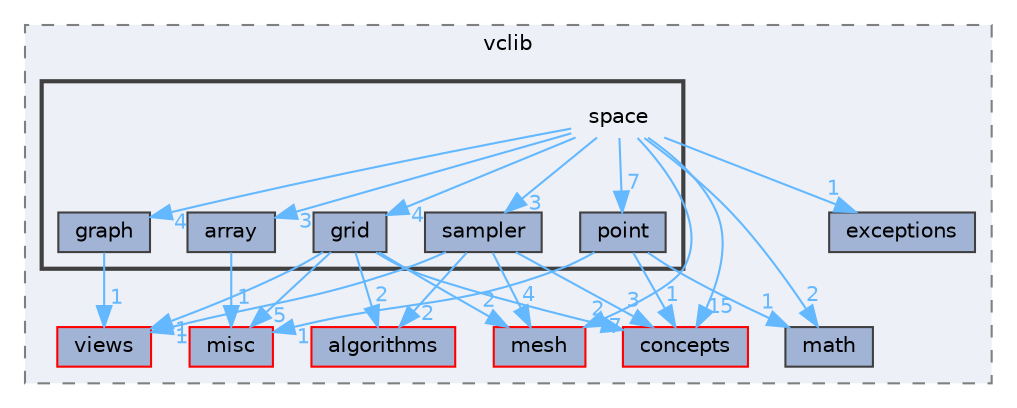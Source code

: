 digraph "/home/runner/work/vclib/vclib/include/vclib/space"
{
 // LATEX_PDF_SIZE
  bgcolor="transparent";
  edge [fontname=Helvetica,fontsize=10,labelfontname=Helvetica,labelfontsize=10];
  node [fontname=Helvetica,fontsize=10,shape=box,height=0.2,width=0.4];
  compound=true
  subgraph clusterdir_d2fdbf172f8ae9790b339bfcb66b3af7 {
    graph [ bgcolor="#edf0f7", pencolor="grey50", label="vclib", fontname=Helvetica,fontsize=10 style="filled,dashed", URL="dir_d2fdbf172f8ae9790b339bfcb66b3af7.html",tooltip=""]
  dir_184ccdea67371fe98b8576ffb8dc8f0b [label="algorithms", fillcolor="#a2b4d6", color="red", style="filled", URL="dir_184ccdea67371fe98b8576ffb8dc8f0b.html",tooltip=""];
  dir_1d5d86545c5ee72848d4833136f0caa9 [label="misc", fillcolor="#a2b4d6", color="red", style="filled", URL="dir_1d5d86545c5ee72848d4833136f0caa9.html",tooltip=""];
  dir_73c7b2964be4f83c14fe98a3a9281ec6 [label="views", fillcolor="#a2b4d6", color="red", style="filled", URL="dir_73c7b2964be4f83c14fe98a3a9281ec6.html",tooltip=""];
  dir_96ccdd9de2e0c21b924c5a2b723ad6a0 [label="math", fillcolor="#a2b4d6", color="grey25", style="filled", URL="dir_96ccdd9de2e0c21b924c5a2b723ad6a0.html",tooltip=""];
  dir_b7cba7c08bd1746e313314f7773d6465 [label="mesh", fillcolor="#a2b4d6", color="red", style="filled", URL="dir_b7cba7c08bd1746e313314f7773d6465.html",tooltip=""];
  dir_d8d31096cdb23314816d0514c2e28657 [label="concepts", fillcolor="#a2b4d6", color="red", style="filled", URL="dir_d8d31096cdb23314816d0514c2e28657.html",tooltip=""];
  dir_faecc92ba3fe640bc81c479e685075f2 [label="exceptions", fillcolor="#a2b4d6", color="grey25", style="filled", URL="dir_faecc92ba3fe640bc81c479e685075f2.html",tooltip=""];
  subgraph clusterdir_f5c67e0d94465501863c6ccee7fad822 {
    graph [ bgcolor="#edf0f7", pencolor="grey25", label="", fontname=Helvetica,fontsize=10 style="filled,bold", URL="dir_f5c67e0d94465501863c6ccee7fad822.html",tooltip=""]
    dir_f5c67e0d94465501863c6ccee7fad822 [shape=plaintext, label="space"];
  dir_b36b78a08ce976f1e5391010b469d3c9 [label="array", fillcolor="#a2b4d6", color="grey25", style="filled", URL="dir_b36b78a08ce976f1e5391010b469d3c9.html",tooltip=""];
  dir_3b9241111c754f934b0c850b9c138b7a [label="graph", fillcolor="#a2b4d6", color="grey25", style="filled", URL="dir_3b9241111c754f934b0c850b9c138b7a.html",tooltip=""];
  dir_43bec620be745f7600a80b4863ec33ca [label="grid", fillcolor="#a2b4d6", color="grey25", style="filled", URL="dir_43bec620be745f7600a80b4863ec33ca.html",tooltip=""];
  dir_314ca4ad45ebd4ec64f0ff74884d5aa4 [label="point", fillcolor="#a2b4d6", color="grey25", style="filled", URL="dir_314ca4ad45ebd4ec64f0ff74884d5aa4.html",tooltip=""];
  dir_4ede5ed5af704acfffe4a29c47832e78 [label="sampler", fillcolor="#a2b4d6", color="grey25", style="filled", URL="dir_4ede5ed5af704acfffe4a29c47832e78.html",tooltip=""];
  }
  }
  dir_f5c67e0d94465501863c6ccee7fad822->dir_314ca4ad45ebd4ec64f0ff74884d5aa4 [headlabel="7", labeldistance=1.5 headhref="dir_000053_000044.html" color="steelblue1" fontcolor="steelblue1"];
  dir_f5c67e0d94465501863c6ccee7fad822->dir_3b9241111c754f934b0c850b9c138b7a [headlabel="4", labeldistance=1.5 headhref="dir_000053_000015.html" color="steelblue1" fontcolor="steelblue1"];
  dir_f5c67e0d94465501863c6ccee7fad822->dir_43bec620be745f7600a80b4863ec33ca [headlabel="4", labeldistance=1.5 headhref="dir_000053_000016.html" color="steelblue1" fontcolor="steelblue1"];
  dir_f5c67e0d94465501863c6ccee7fad822->dir_4ede5ed5af704acfffe4a29c47832e78 [headlabel="3", labeldistance=1.5 headhref="dir_000053_000051.html" color="steelblue1" fontcolor="steelblue1"];
  dir_f5c67e0d94465501863c6ccee7fad822->dir_96ccdd9de2e0c21b924c5a2b723ad6a0 [headlabel="2", labeldistance=1.5 headhref="dir_000053_000032.html" color="steelblue1" fontcolor="steelblue1"];
  dir_f5c67e0d94465501863c6ccee7fad822->dir_b36b78a08ce976f1e5391010b469d3c9 [headlabel="3", labeldistance=1.5 headhref="dir_000053_000001.html" color="steelblue1" fontcolor="steelblue1"];
  dir_f5c67e0d94465501863c6ccee7fad822->dir_b7cba7c08bd1746e313314f7773d6465 [headlabel="7", labeldistance=1.5 headhref="dir_000053_000035.html" color="steelblue1" fontcolor="steelblue1"];
  dir_f5c67e0d94465501863c6ccee7fad822->dir_d8d31096cdb23314816d0514c2e28657 [headlabel="15", labeldistance=1.5 headhref="dir_000053_000006.html" color="steelblue1" fontcolor="steelblue1"];
  dir_f5c67e0d94465501863c6ccee7fad822->dir_faecc92ba3fe640bc81c479e685075f2 [headlabel="1", labeldistance=1.5 headhref="dir_000053_000012.html" color="steelblue1" fontcolor="steelblue1"];
  dir_b36b78a08ce976f1e5391010b469d3c9->dir_1d5d86545c5ee72848d4833136f0caa9 [headlabel="1", labeldistance=1.5 headhref="dir_000001_000038.html" color="steelblue1" fontcolor="steelblue1"];
  dir_3b9241111c754f934b0c850b9c138b7a->dir_73c7b2964be4f83c14fe98a3a9281ec6 [headlabel="1", labeldistance=1.5 headhref="dir_000015_000060.html" color="steelblue1" fontcolor="steelblue1"];
  dir_43bec620be745f7600a80b4863ec33ca->dir_184ccdea67371fe98b8576ffb8dc8f0b [headlabel="2", labeldistance=1.5 headhref="dir_000016_000000.html" color="steelblue1" fontcolor="steelblue1"];
  dir_43bec620be745f7600a80b4863ec33ca->dir_1d5d86545c5ee72848d4833136f0caa9 [headlabel="5", labeldistance=1.5 headhref="dir_000016_000038.html" color="steelblue1" fontcolor="steelblue1"];
  dir_43bec620be745f7600a80b4863ec33ca->dir_73c7b2964be4f83c14fe98a3a9281ec6 [headlabel="1", labeldistance=1.5 headhref="dir_000016_000060.html" color="steelblue1" fontcolor="steelblue1"];
  dir_43bec620be745f7600a80b4863ec33ca->dir_b7cba7c08bd1746e313314f7773d6465 [headlabel="2", labeldistance=1.5 headhref="dir_000016_000035.html" color="steelblue1" fontcolor="steelblue1"];
  dir_43bec620be745f7600a80b4863ec33ca->dir_d8d31096cdb23314816d0514c2e28657 [headlabel="2", labeldistance=1.5 headhref="dir_000016_000006.html" color="steelblue1" fontcolor="steelblue1"];
  dir_314ca4ad45ebd4ec64f0ff74884d5aa4->dir_1d5d86545c5ee72848d4833136f0caa9 [headlabel="1", labeldistance=1.5 headhref="dir_000044_000038.html" color="steelblue1" fontcolor="steelblue1"];
  dir_314ca4ad45ebd4ec64f0ff74884d5aa4->dir_96ccdd9de2e0c21b924c5a2b723ad6a0 [headlabel="1", labeldistance=1.5 headhref="dir_000044_000032.html" color="steelblue1" fontcolor="steelblue1"];
  dir_314ca4ad45ebd4ec64f0ff74884d5aa4->dir_d8d31096cdb23314816d0514c2e28657 [headlabel="1", labeldistance=1.5 headhref="dir_000044_000006.html" color="steelblue1" fontcolor="steelblue1"];
  dir_4ede5ed5af704acfffe4a29c47832e78->dir_184ccdea67371fe98b8576ffb8dc8f0b [headlabel="2", labeldistance=1.5 headhref="dir_000051_000000.html" color="steelblue1" fontcolor="steelblue1"];
  dir_4ede5ed5af704acfffe4a29c47832e78->dir_73c7b2964be4f83c14fe98a3a9281ec6 [headlabel="1", labeldistance=1.5 headhref="dir_000051_000060.html" color="steelblue1" fontcolor="steelblue1"];
  dir_4ede5ed5af704acfffe4a29c47832e78->dir_b7cba7c08bd1746e313314f7773d6465 [headlabel="4", labeldistance=1.5 headhref="dir_000051_000035.html" color="steelblue1" fontcolor="steelblue1"];
  dir_4ede5ed5af704acfffe4a29c47832e78->dir_d8d31096cdb23314816d0514c2e28657 [headlabel="3", labeldistance=1.5 headhref="dir_000051_000006.html" color="steelblue1" fontcolor="steelblue1"];
}
